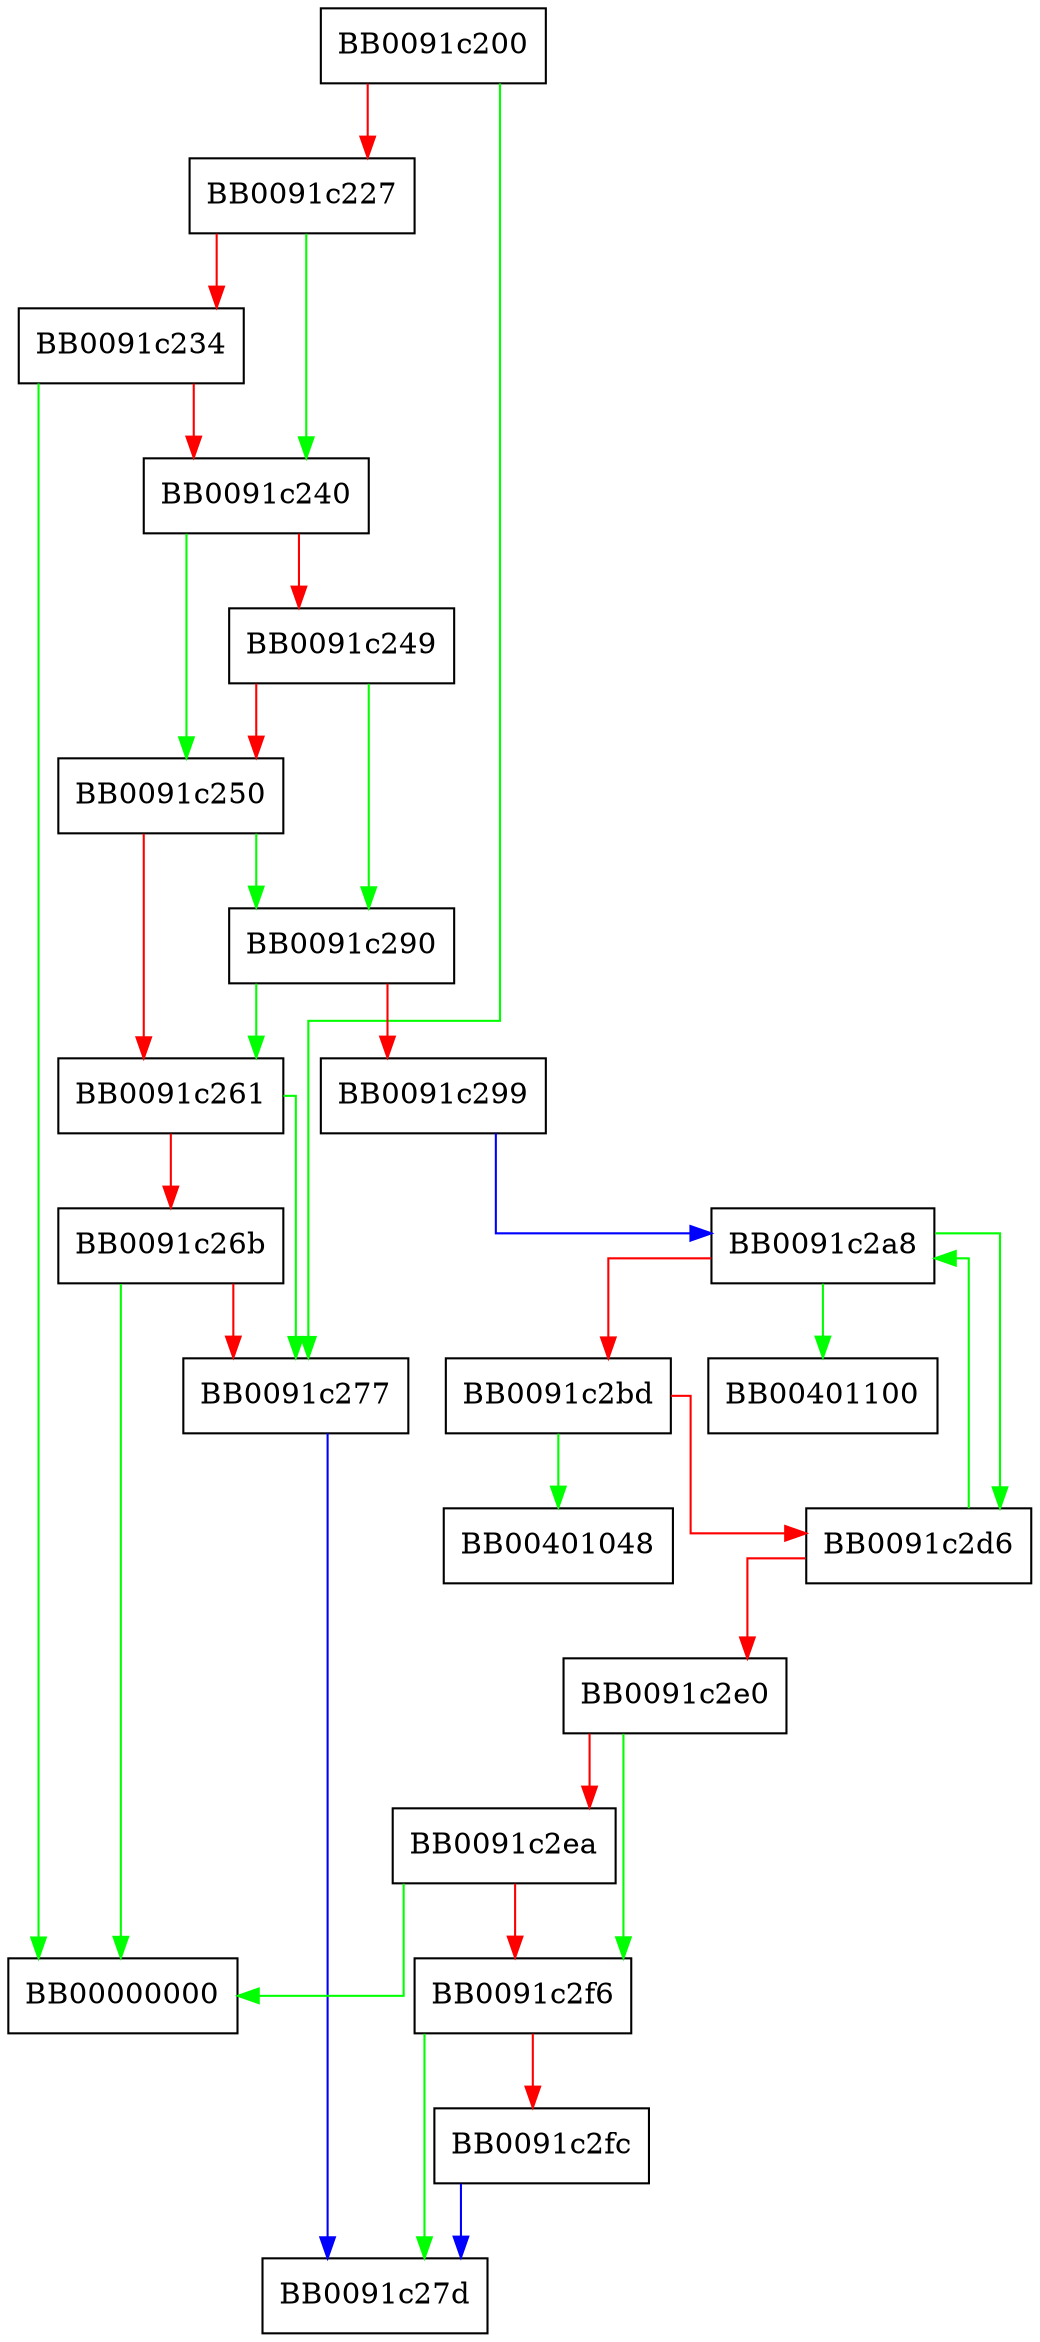 digraph _nl_parse_alt_digit {
  node [shape="box"];
  graph [splines=ortho];
  BB0091c200 -> BB0091c277 [color="green"];
  BB0091c200 -> BB0091c227 [color="red"];
  BB0091c227 -> BB0091c240 [color="green"];
  BB0091c227 -> BB0091c234 [color="red"];
  BB0091c234 -> BB00000000 [color="green"];
  BB0091c234 -> BB0091c240 [color="red"];
  BB0091c240 -> BB0091c250 [color="green"];
  BB0091c240 -> BB0091c249 [color="red"];
  BB0091c249 -> BB0091c290 [color="green"];
  BB0091c249 -> BB0091c250 [color="red"];
  BB0091c250 -> BB0091c290 [color="green"];
  BB0091c250 -> BB0091c261 [color="red"];
  BB0091c261 -> BB0091c277 [color="green"];
  BB0091c261 -> BB0091c26b [color="red"];
  BB0091c26b -> BB00000000 [color="green"];
  BB0091c26b -> BB0091c277 [color="red"];
  BB0091c277 -> BB0091c27d [color="blue"];
  BB0091c290 -> BB0091c261 [color="green"];
  BB0091c290 -> BB0091c299 [color="red"];
  BB0091c299 -> BB0091c2a8 [color="blue"];
  BB0091c2a8 -> BB00401100 [color="green"];
  BB0091c2a8 -> BB0091c2d6 [color="green"];
  BB0091c2a8 -> BB0091c2bd [color="red"];
  BB0091c2bd -> BB00401048 [color="green"];
  BB0091c2bd -> BB0091c2d6 [color="red"];
  BB0091c2d6 -> BB0091c2a8 [color="green"];
  BB0091c2d6 -> BB0091c2e0 [color="red"];
  BB0091c2e0 -> BB0091c2f6 [color="green"];
  BB0091c2e0 -> BB0091c2ea [color="red"];
  BB0091c2ea -> BB00000000 [color="green"];
  BB0091c2ea -> BB0091c2f6 [color="red"];
  BB0091c2f6 -> BB0091c27d [color="green"];
  BB0091c2f6 -> BB0091c2fc [color="red"];
  BB0091c2fc -> BB0091c27d [color="blue"];
}